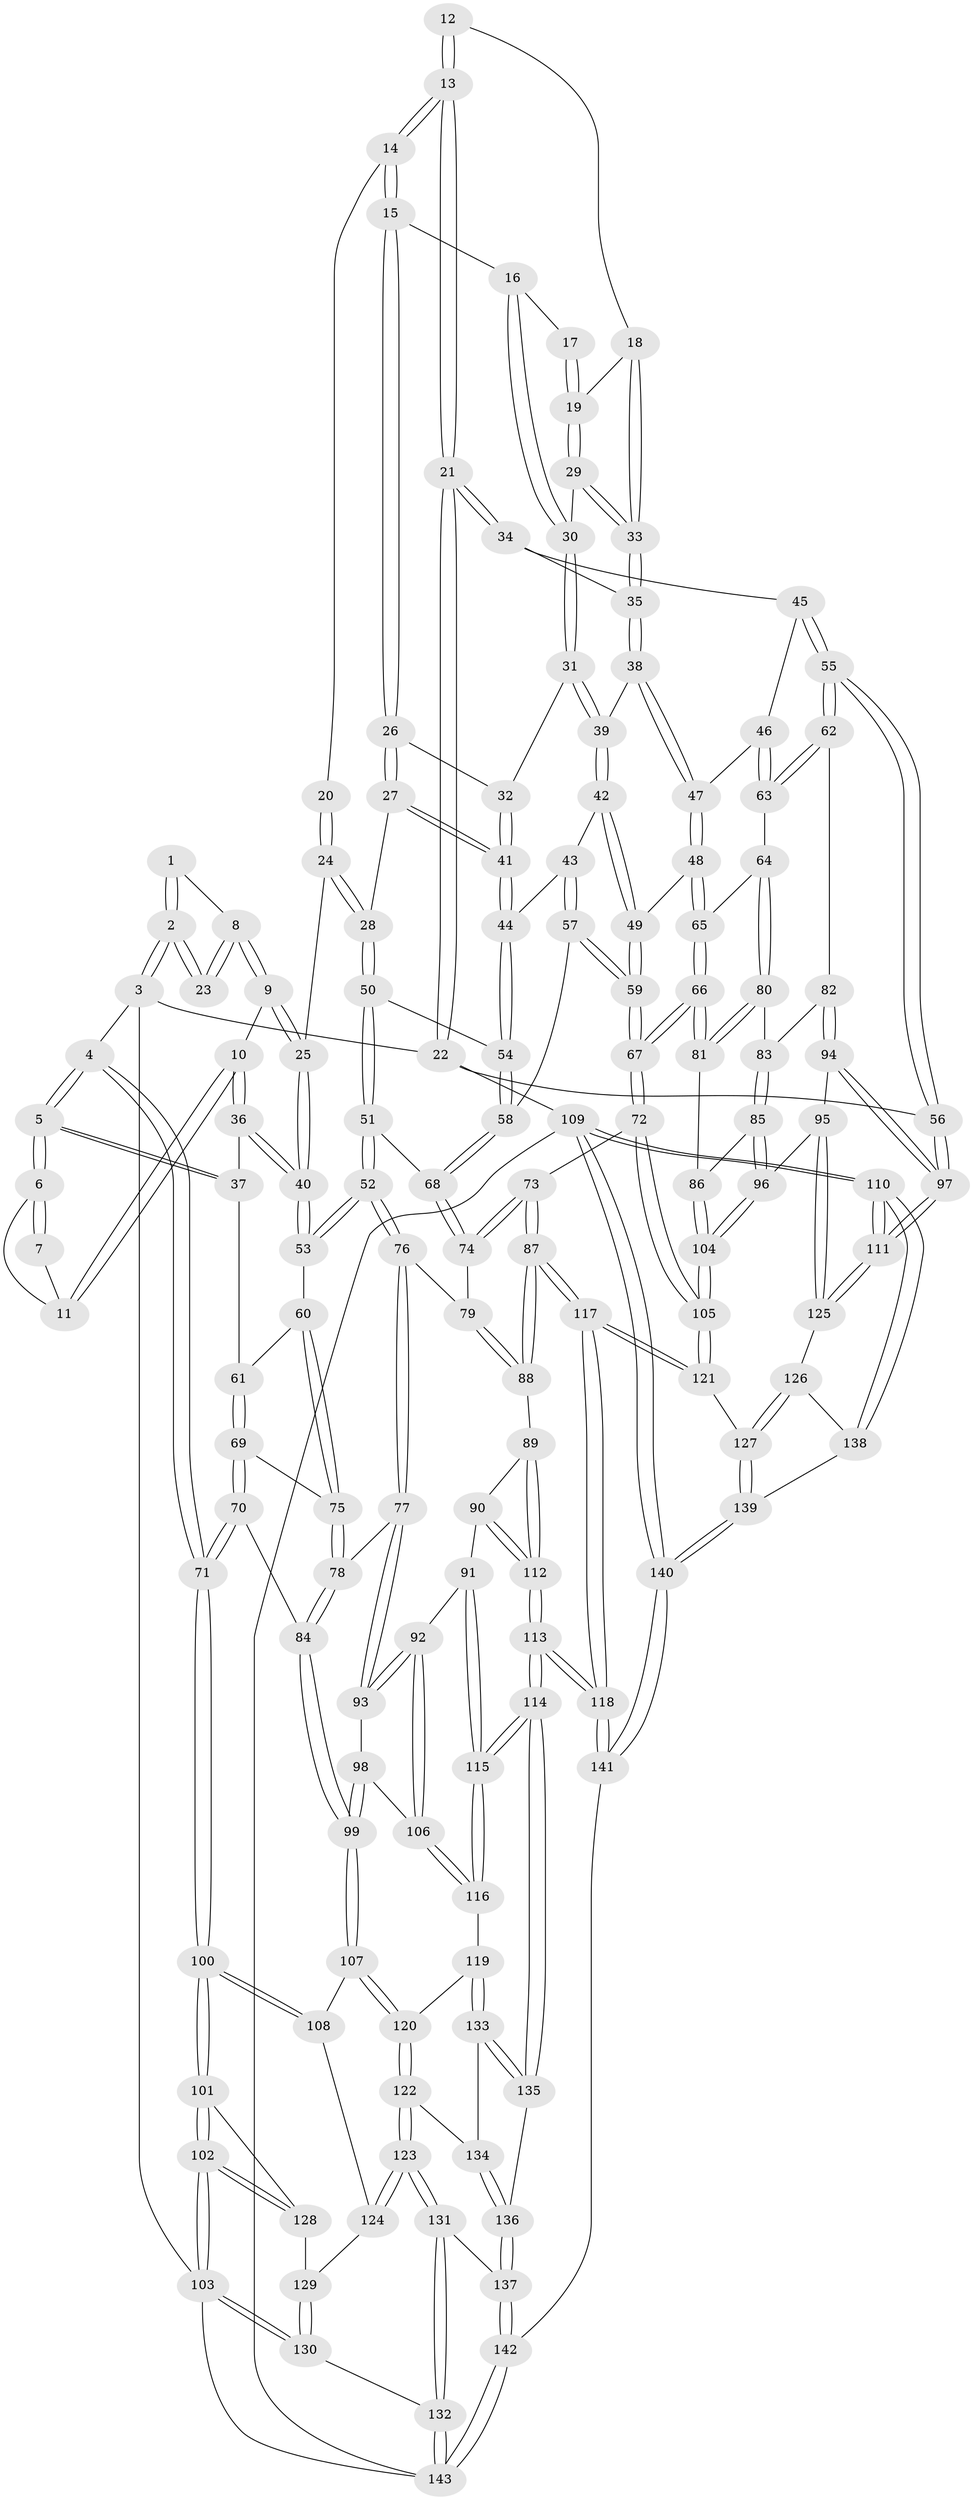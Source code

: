 // coarse degree distribution, {1: 0.017543859649122806, 3: 0.17543859649122806, 5: 0.17543859649122806, 6: 0.08771929824561403, 4: 0.40350877192982454, 7: 0.08771929824561403, 2: 0.03508771929824561, 8: 0.017543859649122806}
// Generated by graph-tools (version 1.1) at 2025/04/03/04/25 22:04:43]
// undirected, 143 vertices, 354 edges
graph export_dot {
graph [start="1"]
  node [color=gray90,style=filled];
  1 [pos="+0.1906351107162437+0.04365095535949578"];
  2 [pos="+0+0"];
  3 [pos="+0+0"];
  4 [pos="+0+0.12051730332638436"];
  5 [pos="+0+0.12973115114732006"];
  6 [pos="+0.06828576917364496+0.07796867219508664"];
  7 [pos="+0.16315418629643672+0.05955072950663792"];
  8 [pos="+0.2490121496050463+0.05773146272647379"];
  9 [pos="+0.24848477799781055+0.10015060709842273"];
  10 [pos="+0.1861186161585318+0.1697239552151561"];
  11 [pos="+0.16746867336905438+0.08970228000433854"];
  12 [pos="+0.8291325674308234+0"];
  13 [pos="+1+0"];
  14 [pos="+0.4986924137170297+0"];
  15 [pos="+0.6144493770491768+0.023615031049239323"];
  16 [pos="+0.6750132439161626+0.061084692063009066"];
  17 [pos="+0.6968139363600977+0.06274341021810964"];
  18 [pos="+0.7765356914102587+0.08877773927965264"];
  19 [pos="+0.7311899126761675+0.09367498569735912"];
  20 [pos="+0.45202301211748647+0"];
  21 [pos="+1+0"];
  22 [pos="+1+0"];
  23 [pos="+0.43347083517992907+0"];
  24 [pos="+0.4335520202093969+0.1461089869968205"];
  25 [pos="+0.3757310974945676+0.1758897351102267"];
  26 [pos="+0.6110855215246915+0.04652466325703788"];
  27 [pos="+0.511410259840327+0.1803132405951723"];
  28 [pos="+0.46446682365178593+0.17026300795993496"];
  29 [pos="+0.7209305720698085+0.15157529073517692"];
  30 [pos="+0.6829571333736809+0.15843473918180248"];
  31 [pos="+0.655243012116713+0.18139304602833056"];
  32 [pos="+0.619355714357022+0.18335347340480704"];
  33 [pos="+0.803213196109015+0.1816858566938579"];
  34 [pos="+0.9174896180583922+0.1563004070814085"];
  35 [pos="+0.8038549113651364+0.18230143608711855"];
  36 [pos="+0.16640328310649774+0.19746832627256783"];
  37 [pos="+0.08312722669600914+0.21089483708666096"];
  38 [pos="+0.7932926651873257+0.2063371619359199"];
  39 [pos="+0.6979985757739379+0.23100877618436969"];
  40 [pos="+0.3031119399396704+0.2794044195495296"];
  41 [pos="+0.5797195145044928+0.2084683738270575"];
  42 [pos="+0.6968335729792112+0.28994661170608255"];
  43 [pos="+0.6639658823748819+0.2920830420828088"];
  44 [pos="+0.5867018816842198+0.25416114702155546"];
  45 [pos="+0.9225884180079699+0.24023396690086724"];
  46 [pos="+0.8595267331319809+0.3433146552690786"];
  47 [pos="+0.7904286035680588+0.3351748964221929"];
  48 [pos="+0.7747231115004137+0.34340276736629677"];
  49 [pos="+0.7612949479197701+0.34214389401368567"];
  50 [pos="+0.4666984783298155+0.35410956536736254"];
  51 [pos="+0.42550729939546694+0.38486558638142326"];
  52 [pos="+0.3760937865241663+0.4053361094259177"];
  53 [pos="+0.3112791142676446+0.3390471697674332"];
  54 [pos="+0.5504115005695428+0.34535808621967956"];
  55 [pos="+1+0.4195958420305772"];
  56 [pos="+1+0.4202116254052689"];
  57 [pos="+0.6138908919901642+0.38893810454856476"];
  58 [pos="+0.5966918785750696+0.3859249969563791"];
  59 [pos="+0.6485377883633077+0.406480944958258"];
  60 [pos="+0.18444752639367704+0.3844298255345044"];
  61 [pos="+0.1624479923488874+0.3787206487905831"];
  62 [pos="+1+0.4270822940313418"];
  63 [pos="+0.9332466244613776+0.41566589969033396"];
  64 [pos="+0.883749486253279+0.4708655702116529"];
  65 [pos="+0.7736222938541549+0.4254840837974388"];
  66 [pos="+0.7254116741184495+0.5623154991246653"];
  67 [pos="+0.6970999359938346+0.5693817344403492"];
  68 [pos="+0.5508463034284354+0.4736717641122611"];
  69 [pos="+0.06943528039589707+0.43682350030041317"];
  70 [pos="+0+0.4776089711539795"];
  71 [pos="+0+0.4687547974848324"];
  72 [pos="+0.6639674649148514+0.5963639084695245"];
  73 [pos="+0.6325562151737872+0.6098418910319359"];
  74 [pos="+0.552151465819249+0.48938405591544415"];
  75 [pos="+0.20684774505250178+0.5066306662289245"];
  76 [pos="+0.3671739711809171+0.48650559134549054"];
  77 [pos="+0.34489420164640294+0.5132513360575639"];
  78 [pos="+0.22016882232038246+0.5367309875175806"];
  79 [pos="+0.41891951103588176+0.5126363953741843"];
  80 [pos="+0.8603821362458888+0.5166108192082565"];
  81 [pos="+0.7408272802191918+0.5645851772898285"];
  82 [pos="+0.9370069196480226+0.5781613244440414"];
  83 [pos="+0.8878252853805916+0.5436829946865231"];
  84 [pos="+0.17152577232990968+0.5900065052328204"];
  85 [pos="+0.8553198514201067+0.6484000931857732"];
  86 [pos="+0.7546906439073324+0.5764640860491131"];
  87 [pos="+0.620474577392111+0.6219691253334314"];
  88 [pos="+0.5282286529218572+0.6197619052586595"];
  89 [pos="+0.5145532761971217+0.6284205767296044"];
  90 [pos="+0.42410956561516605+0.6516012274797982"];
  91 [pos="+0.3936431260476346+0.648797510155116"];
  92 [pos="+0.36078521274296893+0.6333329537639885"];
  93 [pos="+0.35414113674254427+0.6131531265824449"];
  94 [pos="+0.9372471012908515+0.6597317131741947"];
  95 [pos="+0.9077508000069221+0.682667415774346"];
  96 [pos="+0.8926470114519318+0.6833650572102348"];
  97 [pos="+1+0.6690986552773919"];
  98 [pos="+0.23635114780373606+0.6452593458427351"];
  99 [pos="+0.1715963240814072+0.6411555635762478"];
  100 [pos="+0+0.5181385891280069"];
  101 [pos="+0+0.5230685099544832"];
  102 [pos="+0+0.7308126074474532"];
  103 [pos="+0+0.8302314042959033"];
  104 [pos="+0.8169436442387801+0.7525218662474968"];
  105 [pos="+0.7993928364213988+0.7732816526409682"];
  106 [pos="+0.3279296218920934+0.6887404409499707"];
  107 [pos="+0.16613500540380557+0.6589382785317487"];
  108 [pos="+0.15467799715420066+0.6696055337326131"];
  109 [pos="+1+1"];
  110 [pos="+1+0.9874005002879765"];
  111 [pos="+1+0.8923418187235436"];
  112 [pos="+0.4577868014660266+0.7491215289042291"];
  113 [pos="+0.4426966501100863+0.8546705628746679"];
  114 [pos="+0.4260761843139148+0.8435475411576749"];
  115 [pos="+0.4253983521511227+0.8422234254333039"];
  116 [pos="+0.3244256163996544+0.7016730467283033"];
  117 [pos="+0.593624957526379+0.9081267755492983"];
  118 [pos="+0.5529745449253741+0.9818475001982271"];
  119 [pos="+0.2656810921561263+0.7325841601423889"];
  120 [pos="+0.24704000541063226+0.728543319882172"];
  121 [pos="+0.7961778615492868+0.7866274838983857"];
  122 [pos="+0.2261233161387939+0.7687305893969738"];
  123 [pos="+0.17019172841761154+0.7804175817857831"];
  124 [pos="+0.13797184693568676+0.6901928693617714"];
  125 [pos="+0.9466264566144933+0.7691563764359954"];
  126 [pos="+0.9241196641637763+0.8025209659362108"];
  127 [pos="+0.8562739700001614+0.8344460197386998"];
  128 [pos="+0.10867680103204262+0.6935439667246595"];
  129 [pos="+0.12604428447782617+0.696562785662024"];
  130 [pos="+0.018916396778287242+0.8579948488275014"];
  131 [pos="+0.16602297287383602+0.8738725711732493"];
  132 [pos="+0.10446714064571316+0.9035360155111378"];
  133 [pos="+0.29275967283282905+0.8036021616663761"];
  134 [pos="+0.22698866237901347+0.7786864895370348"];
  135 [pos="+0.3032237270260049+0.8269609488445988"];
  136 [pos="+0.22335647757777005+0.8634054445757992"];
  137 [pos="+0.21337143323243685+0.8714845880188519"];
  138 [pos="+0.9463830508050567+0.8415313812269454"];
  139 [pos="+0.8847443868185998+0.9328747194929224"];
  140 [pos="+0.9257356877803581+1"];
  141 [pos="+0.5571625040999639+1"];
  142 [pos="+0.44285312536062843+1"];
  143 [pos="+0.1843443079313301+1"];
  1 -- 2;
  1 -- 2;
  1 -- 8;
  2 -- 3;
  2 -- 3;
  2 -- 23;
  2 -- 23;
  3 -- 4;
  3 -- 22;
  3 -- 103;
  4 -- 5;
  4 -- 5;
  4 -- 71;
  4 -- 71;
  5 -- 6;
  5 -- 6;
  5 -- 37;
  5 -- 37;
  6 -- 7;
  6 -- 7;
  6 -- 11;
  7 -- 11;
  8 -- 9;
  8 -- 9;
  8 -- 23;
  8 -- 23;
  9 -- 10;
  9 -- 25;
  9 -- 25;
  10 -- 11;
  10 -- 11;
  10 -- 36;
  10 -- 36;
  12 -- 13;
  12 -- 13;
  12 -- 18;
  13 -- 14;
  13 -- 14;
  13 -- 21;
  13 -- 21;
  14 -- 15;
  14 -- 15;
  14 -- 20;
  15 -- 16;
  15 -- 26;
  15 -- 26;
  16 -- 17;
  16 -- 30;
  16 -- 30;
  17 -- 19;
  17 -- 19;
  18 -- 19;
  18 -- 33;
  18 -- 33;
  19 -- 29;
  19 -- 29;
  20 -- 24;
  20 -- 24;
  21 -- 22;
  21 -- 22;
  21 -- 34;
  21 -- 34;
  22 -- 56;
  22 -- 109;
  24 -- 25;
  24 -- 28;
  24 -- 28;
  25 -- 40;
  25 -- 40;
  26 -- 27;
  26 -- 27;
  26 -- 32;
  27 -- 28;
  27 -- 41;
  27 -- 41;
  28 -- 50;
  28 -- 50;
  29 -- 30;
  29 -- 33;
  29 -- 33;
  30 -- 31;
  30 -- 31;
  31 -- 32;
  31 -- 39;
  31 -- 39;
  32 -- 41;
  32 -- 41;
  33 -- 35;
  33 -- 35;
  34 -- 35;
  34 -- 45;
  35 -- 38;
  35 -- 38;
  36 -- 37;
  36 -- 40;
  36 -- 40;
  37 -- 61;
  38 -- 39;
  38 -- 47;
  38 -- 47;
  39 -- 42;
  39 -- 42;
  40 -- 53;
  40 -- 53;
  41 -- 44;
  41 -- 44;
  42 -- 43;
  42 -- 49;
  42 -- 49;
  43 -- 44;
  43 -- 57;
  43 -- 57;
  44 -- 54;
  44 -- 54;
  45 -- 46;
  45 -- 55;
  45 -- 55;
  46 -- 47;
  46 -- 63;
  46 -- 63;
  47 -- 48;
  47 -- 48;
  48 -- 49;
  48 -- 65;
  48 -- 65;
  49 -- 59;
  49 -- 59;
  50 -- 51;
  50 -- 51;
  50 -- 54;
  51 -- 52;
  51 -- 52;
  51 -- 68;
  52 -- 53;
  52 -- 53;
  52 -- 76;
  52 -- 76;
  53 -- 60;
  54 -- 58;
  54 -- 58;
  55 -- 56;
  55 -- 56;
  55 -- 62;
  55 -- 62;
  56 -- 97;
  56 -- 97;
  57 -- 58;
  57 -- 59;
  57 -- 59;
  58 -- 68;
  58 -- 68;
  59 -- 67;
  59 -- 67;
  60 -- 61;
  60 -- 75;
  60 -- 75;
  61 -- 69;
  61 -- 69;
  62 -- 63;
  62 -- 63;
  62 -- 82;
  63 -- 64;
  64 -- 65;
  64 -- 80;
  64 -- 80;
  65 -- 66;
  65 -- 66;
  66 -- 67;
  66 -- 67;
  66 -- 81;
  66 -- 81;
  67 -- 72;
  67 -- 72;
  68 -- 74;
  68 -- 74;
  69 -- 70;
  69 -- 70;
  69 -- 75;
  70 -- 71;
  70 -- 71;
  70 -- 84;
  71 -- 100;
  71 -- 100;
  72 -- 73;
  72 -- 105;
  72 -- 105;
  73 -- 74;
  73 -- 74;
  73 -- 87;
  73 -- 87;
  74 -- 79;
  75 -- 78;
  75 -- 78;
  76 -- 77;
  76 -- 77;
  76 -- 79;
  77 -- 78;
  77 -- 93;
  77 -- 93;
  78 -- 84;
  78 -- 84;
  79 -- 88;
  79 -- 88;
  80 -- 81;
  80 -- 81;
  80 -- 83;
  81 -- 86;
  82 -- 83;
  82 -- 94;
  82 -- 94;
  83 -- 85;
  83 -- 85;
  84 -- 99;
  84 -- 99;
  85 -- 86;
  85 -- 96;
  85 -- 96;
  86 -- 104;
  86 -- 104;
  87 -- 88;
  87 -- 88;
  87 -- 117;
  87 -- 117;
  88 -- 89;
  89 -- 90;
  89 -- 112;
  89 -- 112;
  90 -- 91;
  90 -- 112;
  90 -- 112;
  91 -- 92;
  91 -- 115;
  91 -- 115;
  92 -- 93;
  92 -- 93;
  92 -- 106;
  92 -- 106;
  93 -- 98;
  94 -- 95;
  94 -- 97;
  94 -- 97;
  95 -- 96;
  95 -- 125;
  95 -- 125;
  96 -- 104;
  96 -- 104;
  97 -- 111;
  97 -- 111;
  98 -- 99;
  98 -- 99;
  98 -- 106;
  99 -- 107;
  99 -- 107;
  100 -- 101;
  100 -- 101;
  100 -- 108;
  100 -- 108;
  101 -- 102;
  101 -- 102;
  101 -- 128;
  102 -- 103;
  102 -- 103;
  102 -- 128;
  102 -- 128;
  103 -- 130;
  103 -- 130;
  103 -- 143;
  104 -- 105;
  104 -- 105;
  105 -- 121;
  105 -- 121;
  106 -- 116;
  106 -- 116;
  107 -- 108;
  107 -- 120;
  107 -- 120;
  108 -- 124;
  109 -- 110;
  109 -- 110;
  109 -- 140;
  109 -- 140;
  109 -- 143;
  110 -- 111;
  110 -- 111;
  110 -- 138;
  110 -- 138;
  111 -- 125;
  111 -- 125;
  112 -- 113;
  112 -- 113;
  113 -- 114;
  113 -- 114;
  113 -- 118;
  113 -- 118;
  114 -- 115;
  114 -- 115;
  114 -- 135;
  114 -- 135;
  115 -- 116;
  115 -- 116;
  116 -- 119;
  117 -- 118;
  117 -- 118;
  117 -- 121;
  117 -- 121;
  118 -- 141;
  118 -- 141;
  119 -- 120;
  119 -- 133;
  119 -- 133;
  120 -- 122;
  120 -- 122;
  121 -- 127;
  122 -- 123;
  122 -- 123;
  122 -- 134;
  123 -- 124;
  123 -- 124;
  123 -- 131;
  123 -- 131;
  124 -- 129;
  125 -- 126;
  126 -- 127;
  126 -- 127;
  126 -- 138;
  127 -- 139;
  127 -- 139;
  128 -- 129;
  129 -- 130;
  129 -- 130;
  130 -- 132;
  131 -- 132;
  131 -- 132;
  131 -- 137;
  132 -- 143;
  132 -- 143;
  133 -- 134;
  133 -- 135;
  133 -- 135;
  134 -- 136;
  134 -- 136;
  135 -- 136;
  136 -- 137;
  136 -- 137;
  137 -- 142;
  137 -- 142;
  138 -- 139;
  139 -- 140;
  139 -- 140;
  140 -- 141;
  140 -- 141;
  141 -- 142;
  142 -- 143;
  142 -- 143;
}
